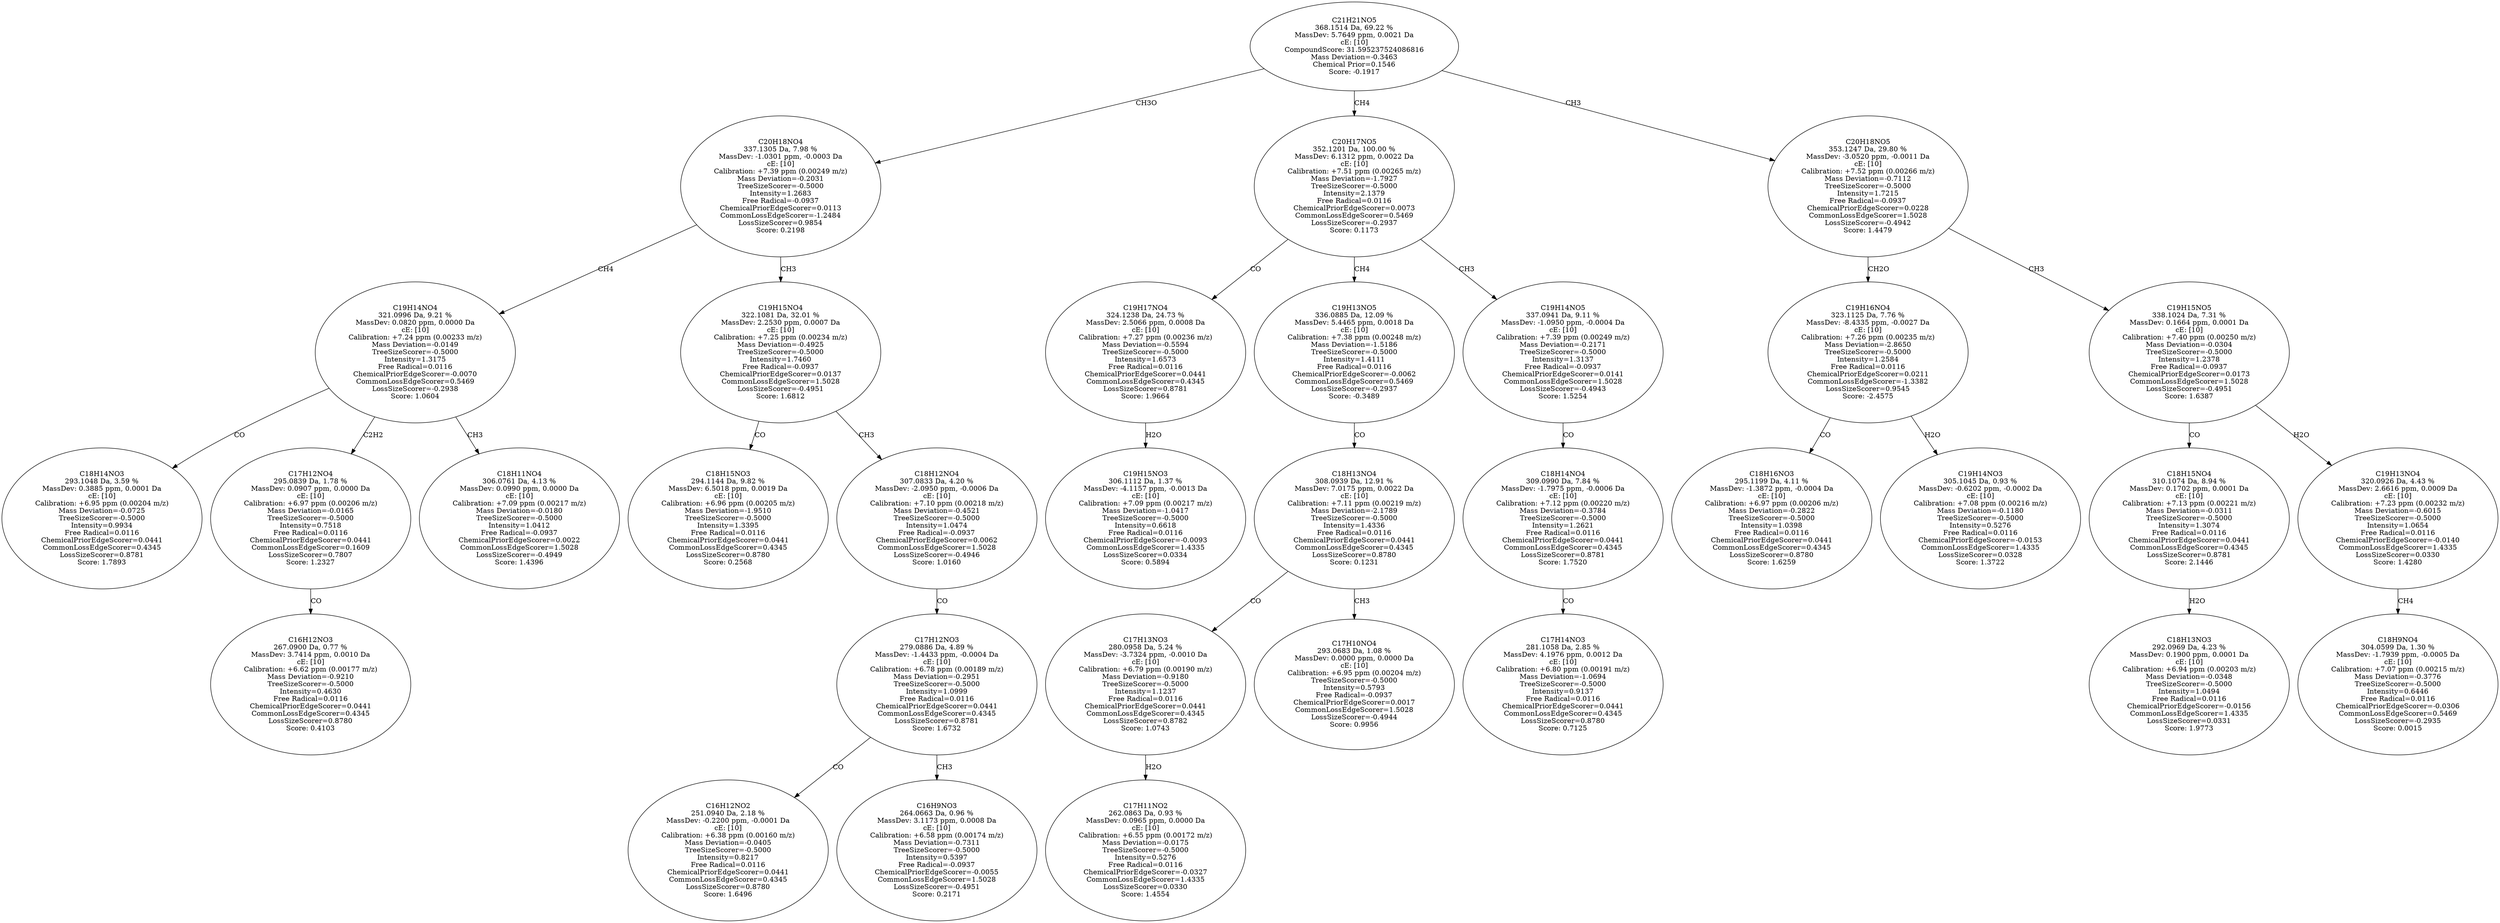 strict digraph {
v1 [label="C18H14NO3\n293.1048 Da, 3.59 %\nMassDev: 0.3885 ppm, 0.0001 Da\ncE: [10]\nCalibration: +6.95 ppm (0.00204 m/z)\nMass Deviation=-0.0725\nTreeSizeScorer=-0.5000\nIntensity=0.9934\nFree Radical=0.0116\nChemicalPriorEdgeScorer=0.0441\nCommonLossEdgeScorer=0.4345\nLossSizeScorer=0.8781\nScore: 1.7893"];
v2 [label="C16H12NO3\n267.0900 Da, 0.77 %\nMassDev: 3.7414 ppm, 0.0010 Da\ncE: [10]\nCalibration: +6.62 ppm (0.00177 m/z)\nMass Deviation=-0.9210\nTreeSizeScorer=-0.5000\nIntensity=0.4630\nFree Radical=0.0116\nChemicalPriorEdgeScorer=0.0441\nCommonLossEdgeScorer=0.4345\nLossSizeScorer=0.8780\nScore: 0.4103"];
v3 [label="C17H12NO4\n295.0839 Da, 1.78 %\nMassDev: 0.0907 ppm, 0.0000 Da\ncE: [10]\nCalibration: +6.97 ppm (0.00206 m/z)\nMass Deviation=-0.0165\nTreeSizeScorer=-0.5000\nIntensity=0.7518\nFree Radical=0.0116\nChemicalPriorEdgeScorer=0.0441\nCommonLossEdgeScorer=0.1609\nLossSizeScorer=0.7807\nScore: 1.2327"];
v4 [label="C18H11NO4\n306.0761 Da, 4.13 %\nMassDev: 0.0990 ppm, 0.0000 Da\ncE: [10]\nCalibration: +7.09 ppm (0.00217 m/z)\nMass Deviation=-0.0180\nTreeSizeScorer=-0.5000\nIntensity=1.0412\nFree Radical=-0.0937\nChemicalPriorEdgeScorer=0.0022\nCommonLossEdgeScorer=1.5028\nLossSizeScorer=-0.4949\nScore: 1.4396"];
v5 [label="C19H14NO4\n321.0996 Da, 9.21 %\nMassDev: 0.0820 ppm, 0.0000 Da\ncE: [10]\nCalibration: +7.24 ppm (0.00233 m/z)\nMass Deviation=-0.0149\nTreeSizeScorer=-0.5000\nIntensity=1.3175\nFree Radical=0.0116\nChemicalPriorEdgeScorer=-0.0070\nCommonLossEdgeScorer=0.5469\nLossSizeScorer=-0.2938\nScore: 1.0604"];
v6 [label="C18H15NO3\n294.1144 Da, 9.82 %\nMassDev: 6.5018 ppm, 0.0019 Da\ncE: [10]\nCalibration: +6.96 ppm (0.00205 m/z)\nMass Deviation=-1.9510\nTreeSizeScorer=-0.5000\nIntensity=1.3395\nFree Radical=0.0116\nChemicalPriorEdgeScorer=0.0441\nCommonLossEdgeScorer=0.4345\nLossSizeScorer=0.8780\nScore: 0.2568"];
v7 [label="C16H12NO2\n251.0940 Da, 2.18 %\nMassDev: -0.2200 ppm, -0.0001 Da\ncE: [10]\nCalibration: +6.38 ppm (0.00160 m/z)\nMass Deviation=-0.0405\nTreeSizeScorer=-0.5000\nIntensity=0.8217\nFree Radical=0.0116\nChemicalPriorEdgeScorer=0.0441\nCommonLossEdgeScorer=0.4345\nLossSizeScorer=0.8780\nScore: 1.6496"];
v8 [label="C16H9NO3\n264.0663 Da, 0.96 %\nMassDev: 3.1173 ppm, 0.0008 Da\ncE: [10]\nCalibration: +6.58 ppm (0.00174 m/z)\nMass Deviation=-0.7311\nTreeSizeScorer=-0.5000\nIntensity=0.5397\nFree Radical=-0.0937\nChemicalPriorEdgeScorer=-0.0055\nCommonLossEdgeScorer=1.5028\nLossSizeScorer=-0.4951\nScore: 0.2171"];
v9 [label="C17H12NO3\n279.0886 Da, 4.89 %\nMassDev: -1.4433 ppm, -0.0004 Da\ncE: [10]\nCalibration: +6.78 ppm (0.00189 m/z)\nMass Deviation=-0.2951\nTreeSizeScorer=-0.5000\nIntensity=1.0999\nFree Radical=0.0116\nChemicalPriorEdgeScorer=0.0441\nCommonLossEdgeScorer=0.4345\nLossSizeScorer=0.8781\nScore: 1.6732"];
v10 [label="C18H12NO4\n307.0833 Da, 4.20 %\nMassDev: -2.0950 ppm, -0.0006 Da\ncE: [10]\nCalibration: +7.10 ppm (0.00218 m/z)\nMass Deviation=-0.4521\nTreeSizeScorer=-0.5000\nIntensity=1.0474\nFree Radical=-0.0937\nChemicalPriorEdgeScorer=0.0062\nCommonLossEdgeScorer=1.5028\nLossSizeScorer=-0.4946\nScore: 1.0160"];
v11 [label="C19H15NO4\n322.1081 Da, 32.01 %\nMassDev: 2.2530 ppm, 0.0007 Da\ncE: [10]\nCalibration: +7.25 ppm (0.00234 m/z)\nMass Deviation=-0.4925\nTreeSizeScorer=-0.5000\nIntensity=1.7460\nFree Radical=-0.0937\nChemicalPriorEdgeScorer=0.0137\nCommonLossEdgeScorer=1.5028\nLossSizeScorer=-0.4951\nScore: 1.6812"];
v12 [label="C20H18NO4\n337.1305 Da, 7.98 %\nMassDev: -1.0301 ppm, -0.0003 Da\ncE: [10]\nCalibration: +7.39 ppm (0.00249 m/z)\nMass Deviation=-0.2031\nTreeSizeScorer=-0.5000\nIntensity=1.2683\nFree Radical=-0.0937\nChemicalPriorEdgeScorer=0.0113\nCommonLossEdgeScorer=-1.2484\nLossSizeScorer=0.9854\nScore: 0.2198"];
v13 [label="C19H15NO3\n306.1112 Da, 1.37 %\nMassDev: -4.1157 ppm, -0.0013 Da\ncE: [10]\nCalibration: +7.09 ppm (0.00217 m/z)\nMass Deviation=-1.0417\nTreeSizeScorer=-0.5000\nIntensity=0.6618\nFree Radical=0.0116\nChemicalPriorEdgeScorer=-0.0093\nCommonLossEdgeScorer=1.4335\nLossSizeScorer=0.0334\nScore: 0.5894"];
v14 [label="C19H17NO4\n324.1238 Da, 24.73 %\nMassDev: 2.5066 ppm, 0.0008 Da\ncE: [10]\nCalibration: +7.27 ppm (0.00236 m/z)\nMass Deviation=-0.5594\nTreeSizeScorer=-0.5000\nIntensity=1.6573\nFree Radical=0.0116\nChemicalPriorEdgeScorer=0.0441\nCommonLossEdgeScorer=0.4345\nLossSizeScorer=0.8781\nScore: 1.9664"];
v15 [label="C17H11NO2\n262.0863 Da, 0.93 %\nMassDev: 0.0965 ppm, 0.0000 Da\ncE: [10]\nCalibration: +6.55 ppm (0.00172 m/z)\nMass Deviation=-0.0175\nTreeSizeScorer=-0.5000\nIntensity=0.5276\nFree Radical=0.0116\nChemicalPriorEdgeScorer=-0.0327\nCommonLossEdgeScorer=1.4335\nLossSizeScorer=0.0330\nScore: 1.4554"];
v16 [label="C17H13NO3\n280.0958 Da, 5.24 %\nMassDev: -3.7324 ppm, -0.0010 Da\ncE: [10]\nCalibration: +6.79 ppm (0.00190 m/z)\nMass Deviation=-0.9180\nTreeSizeScorer=-0.5000\nIntensity=1.1237\nFree Radical=0.0116\nChemicalPriorEdgeScorer=0.0441\nCommonLossEdgeScorer=0.4345\nLossSizeScorer=0.8782\nScore: 1.0743"];
v17 [label="C17H10NO4\n293.0683 Da, 1.08 %\nMassDev: 0.0000 ppm, 0.0000 Da\ncE: [10]\nCalibration: +6.95 ppm (0.00204 m/z)\nTreeSizeScorer=-0.5000\nIntensity=0.5793\nFree Radical=-0.0937\nChemicalPriorEdgeScorer=0.0017\nCommonLossEdgeScorer=1.5028\nLossSizeScorer=-0.4944\nScore: 0.9956"];
v18 [label="C18H13NO4\n308.0939 Da, 12.91 %\nMassDev: 7.0175 ppm, 0.0022 Da\ncE: [10]\nCalibration: +7.11 ppm (0.00219 m/z)\nMass Deviation=-2.1789\nTreeSizeScorer=-0.5000\nIntensity=1.4336\nFree Radical=0.0116\nChemicalPriorEdgeScorer=0.0441\nCommonLossEdgeScorer=0.4345\nLossSizeScorer=0.8780\nScore: 0.1231"];
v19 [label="C19H13NO5\n336.0885 Da, 12.09 %\nMassDev: 5.4465 ppm, 0.0018 Da\ncE: [10]\nCalibration: +7.38 ppm (0.00248 m/z)\nMass Deviation=-1.5186\nTreeSizeScorer=-0.5000\nIntensity=1.4111\nFree Radical=0.0116\nChemicalPriorEdgeScorer=-0.0062\nCommonLossEdgeScorer=0.5469\nLossSizeScorer=-0.2937\nScore: -0.3489"];
v20 [label="C17H14NO3\n281.1058 Da, 2.85 %\nMassDev: 4.1976 ppm, 0.0012 Da\ncE: [10]\nCalibration: +6.80 ppm (0.00191 m/z)\nMass Deviation=-1.0694\nTreeSizeScorer=-0.5000\nIntensity=0.9137\nFree Radical=0.0116\nChemicalPriorEdgeScorer=0.0441\nCommonLossEdgeScorer=0.4345\nLossSizeScorer=0.8780\nScore: 0.7125"];
v21 [label="C18H14NO4\n309.0990 Da, 7.84 %\nMassDev: -1.7975 ppm, -0.0006 Da\ncE: [10]\nCalibration: +7.12 ppm (0.00220 m/z)\nMass Deviation=-0.3784\nTreeSizeScorer=-0.5000\nIntensity=1.2621\nFree Radical=0.0116\nChemicalPriorEdgeScorer=0.0441\nCommonLossEdgeScorer=0.4345\nLossSizeScorer=0.8781\nScore: 1.7520"];
v22 [label="C19H14NO5\n337.0941 Da, 9.11 %\nMassDev: -1.0950 ppm, -0.0004 Da\ncE: [10]\nCalibration: +7.39 ppm (0.00249 m/z)\nMass Deviation=-0.2171\nTreeSizeScorer=-0.5000\nIntensity=1.3137\nFree Radical=-0.0937\nChemicalPriorEdgeScorer=0.0141\nCommonLossEdgeScorer=1.5028\nLossSizeScorer=-0.4943\nScore: 1.5254"];
v23 [label="C20H17NO5\n352.1201 Da, 100.00 %\nMassDev: 6.1312 ppm, 0.0022 Da\ncE: [10]\nCalibration: +7.51 ppm (0.00265 m/z)\nMass Deviation=-1.7927\nTreeSizeScorer=-0.5000\nIntensity=2.1379\nFree Radical=0.0116\nChemicalPriorEdgeScorer=0.0073\nCommonLossEdgeScorer=0.5469\nLossSizeScorer=-0.2937\nScore: 0.1173"];
v24 [label="C18H16NO3\n295.1199 Da, 4.11 %\nMassDev: -1.3872 ppm, -0.0004 Da\ncE: [10]\nCalibration: +6.97 ppm (0.00206 m/z)\nMass Deviation=-0.2822\nTreeSizeScorer=-0.5000\nIntensity=1.0398\nFree Radical=0.0116\nChemicalPriorEdgeScorer=0.0441\nCommonLossEdgeScorer=0.4345\nLossSizeScorer=0.8780\nScore: 1.6259"];
v25 [label="C19H14NO3\n305.1045 Da, 0.93 %\nMassDev: -0.6202 ppm, -0.0002 Da\ncE: [10]\nCalibration: +7.08 ppm (0.00216 m/z)\nMass Deviation=-0.1180\nTreeSizeScorer=-0.5000\nIntensity=0.5276\nFree Radical=0.0116\nChemicalPriorEdgeScorer=-0.0153\nCommonLossEdgeScorer=1.4335\nLossSizeScorer=0.0328\nScore: 1.3722"];
v26 [label="C19H16NO4\n323.1125 Da, 7.76 %\nMassDev: -8.4335 ppm, -0.0027 Da\ncE: [10]\nCalibration: +7.26 ppm (0.00235 m/z)\nMass Deviation=-2.8650\nTreeSizeScorer=-0.5000\nIntensity=1.2584\nFree Radical=0.0116\nChemicalPriorEdgeScorer=0.0211\nCommonLossEdgeScorer=-1.3382\nLossSizeScorer=0.9545\nScore: -2.4575"];
v27 [label="C18H13NO3\n292.0969 Da, 4.23 %\nMassDev: 0.1900 ppm, 0.0001 Da\ncE: [10]\nCalibration: +6.94 ppm (0.00203 m/z)\nMass Deviation=-0.0348\nTreeSizeScorer=-0.5000\nIntensity=1.0494\nFree Radical=0.0116\nChemicalPriorEdgeScorer=-0.0156\nCommonLossEdgeScorer=1.4335\nLossSizeScorer=0.0331\nScore: 1.9773"];
v28 [label="C18H15NO4\n310.1074 Da, 8.94 %\nMassDev: 0.1702 ppm, 0.0001 Da\ncE: [10]\nCalibration: +7.13 ppm (0.00221 m/z)\nMass Deviation=-0.0311\nTreeSizeScorer=-0.5000\nIntensity=1.3074\nFree Radical=0.0116\nChemicalPriorEdgeScorer=0.0441\nCommonLossEdgeScorer=0.4345\nLossSizeScorer=0.8781\nScore: 2.1446"];
v29 [label="C18H9NO4\n304.0599 Da, 1.30 %\nMassDev: -1.7939 ppm, -0.0005 Da\ncE: [10]\nCalibration: +7.07 ppm (0.00215 m/z)\nMass Deviation=-0.3776\nTreeSizeScorer=-0.5000\nIntensity=0.6446\nFree Radical=0.0116\nChemicalPriorEdgeScorer=-0.0306\nCommonLossEdgeScorer=0.5469\nLossSizeScorer=-0.2935\nScore: 0.0015"];
v30 [label="C19H13NO4\n320.0926 Da, 4.43 %\nMassDev: 2.6616 ppm, 0.0009 Da\ncE: [10]\nCalibration: +7.23 ppm (0.00232 m/z)\nMass Deviation=-0.6015\nTreeSizeScorer=-0.5000\nIntensity=1.0654\nFree Radical=0.0116\nChemicalPriorEdgeScorer=-0.0140\nCommonLossEdgeScorer=1.4335\nLossSizeScorer=0.0330\nScore: 1.4280"];
v31 [label="C19H15NO5\n338.1024 Da, 7.31 %\nMassDev: 0.1664 ppm, 0.0001 Da\ncE: [10]\nCalibration: +7.40 ppm (0.00250 m/z)\nMass Deviation=-0.0304\nTreeSizeScorer=-0.5000\nIntensity=1.2378\nFree Radical=-0.0937\nChemicalPriorEdgeScorer=0.0173\nCommonLossEdgeScorer=1.5028\nLossSizeScorer=-0.4951\nScore: 1.6387"];
v32 [label="C20H18NO5\n353.1247 Da, 29.80 %\nMassDev: -3.0520 ppm, -0.0011 Da\ncE: [10]\nCalibration: +7.52 ppm (0.00266 m/z)\nMass Deviation=-0.7112\nTreeSizeScorer=-0.5000\nIntensity=1.7215\nFree Radical=-0.0937\nChemicalPriorEdgeScorer=0.0228\nCommonLossEdgeScorer=1.5028\nLossSizeScorer=-0.4942\nScore: 1.4479"];
v33 [label="C21H21NO5\n368.1514 Da, 69.22 %\nMassDev: 5.7649 ppm, 0.0021 Da\ncE: [10]\nCompoundScore: 31.595237524086816\nMass Deviation=-0.3463\nChemical Prior=0.1546\nScore: -0.1917"];
v5 -> v1 [label="CO"];
v3 -> v2 [label="CO"];
v5 -> v3 [label="C2H2"];
v5 -> v4 [label="CH3"];
v12 -> v5 [label="CH4"];
v11 -> v6 [label="CO"];
v9 -> v7 [label="CO"];
v9 -> v8 [label="CH3"];
v10 -> v9 [label="CO"];
v11 -> v10 [label="CH3"];
v12 -> v11 [label="CH3"];
v33 -> v12 [label="CH3O"];
v14 -> v13 [label="H2O"];
v23 -> v14 [label="CO"];
v16 -> v15 [label="H2O"];
v18 -> v16 [label="CO"];
v18 -> v17 [label="CH3"];
v19 -> v18 [label="CO"];
v23 -> v19 [label="CH4"];
v21 -> v20 [label="CO"];
v22 -> v21 [label="CO"];
v23 -> v22 [label="CH3"];
v33 -> v23 [label="CH4"];
v26 -> v24 [label="CO"];
v26 -> v25 [label="H2O"];
v32 -> v26 [label="CH2O"];
v28 -> v27 [label="H2O"];
v31 -> v28 [label="CO"];
v30 -> v29 [label="CH4"];
v31 -> v30 [label="H2O"];
v32 -> v31 [label="CH3"];
v33 -> v32 [label="CH3"];
}